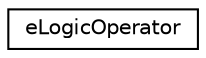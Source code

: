 digraph "Graphical Class Hierarchy"
{
 // LATEX_PDF_SIZE
  edge [fontname="Helvetica",fontsize="10",labelfontname="Helvetica",labelfontsize="10"];
  node [fontname="Helvetica",fontsize="10",shape=record];
  rankdir="LR";
  Node0 [label="eLogicOperator",height=0.2,width=0.4,color="black", fillcolor="white", style="filled",URL="$structe_logic_operator.html",tooltip="structure of all logical operator possible"];
}
